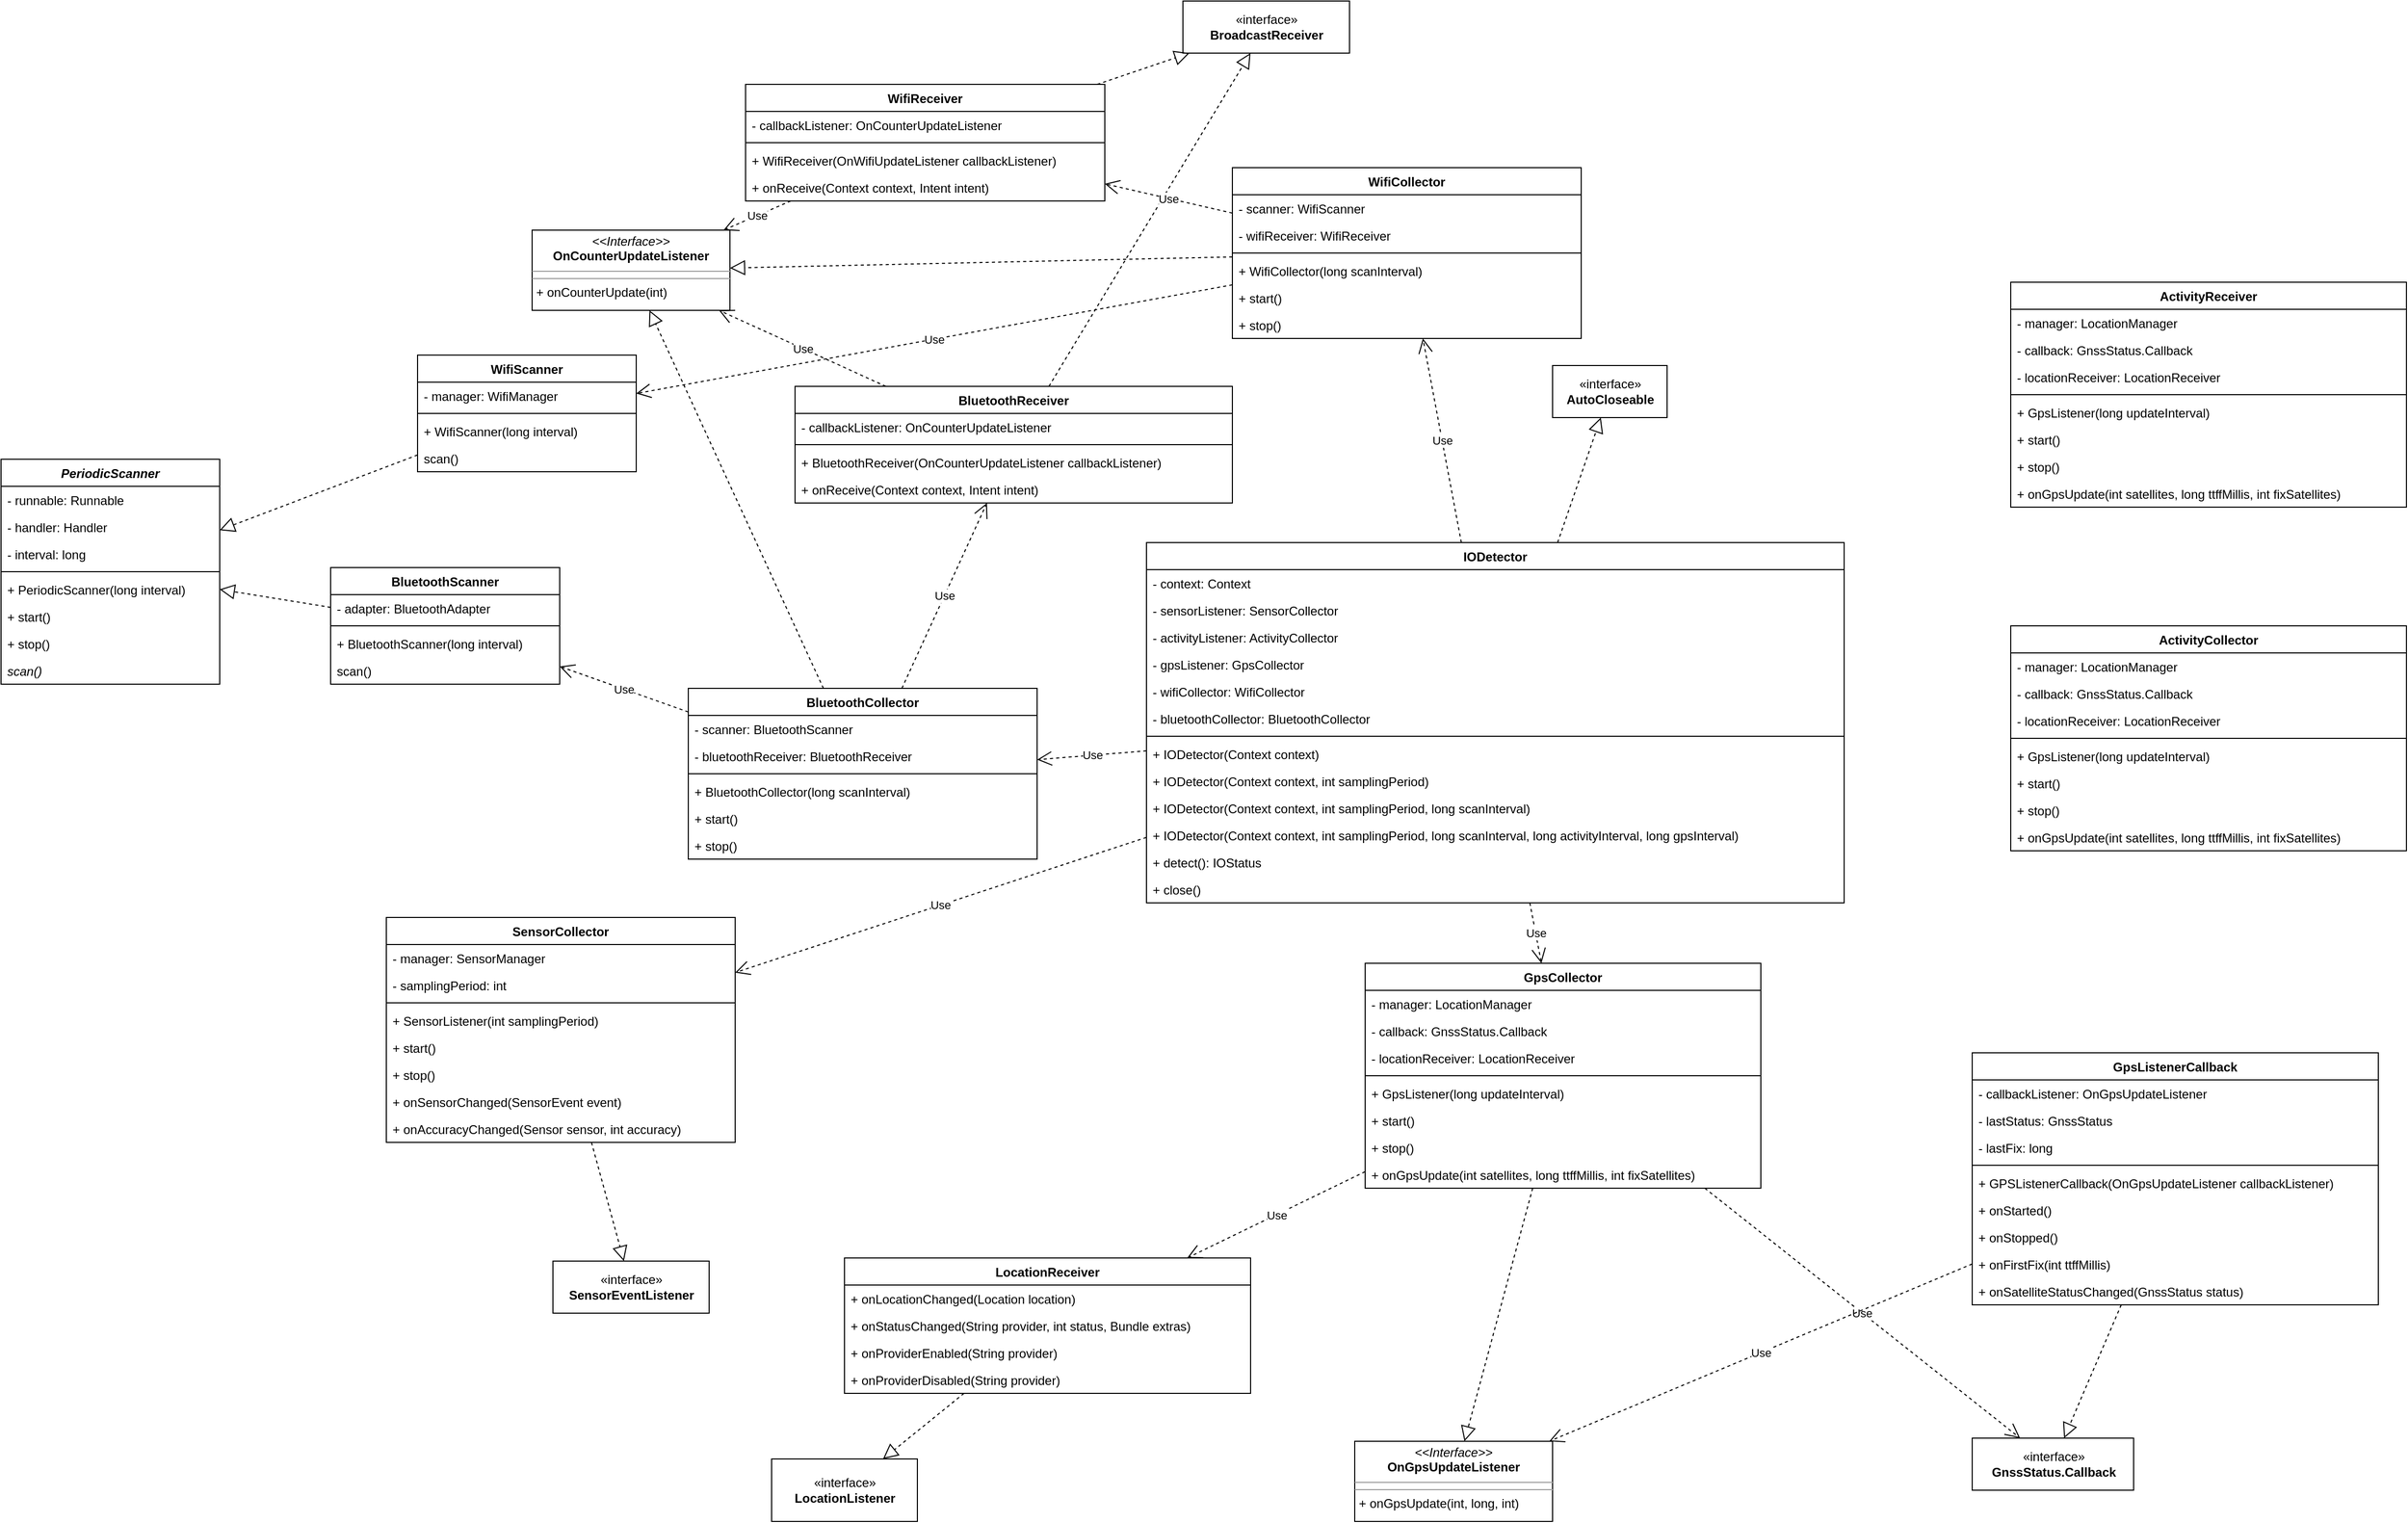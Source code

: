 <mxfile version="14.6.13" type="github">
  <diagram id="C5RBs43oDa-KdzZeNtuy" name="class diagram">
    <mxGraphModel dx="2241" dy="1929" grid="1" gridSize="10" guides="1" tooltips="1" connect="1" arrows="1" fold="1" page="1" pageScale="1" pageWidth="827" pageHeight="1169" math="0" shadow="0">
      <root>
        <mxCell id="WIyWlLk6GJQsqaUBKTNV-0" />
        <mxCell id="WIyWlLk6GJQsqaUBKTNV-1" parent="WIyWlLk6GJQsqaUBKTNV-0" />
        <mxCell id="q5nNlz1uzhoJ1SYgGgT--0" value="IODetector" style="swimlane;fontStyle=1;align=center;verticalAlign=top;childLayout=stackLayout;horizontal=1;startSize=26;horizontalStack=0;resizeParent=1;resizeParentMax=0;resizeLast=0;collapsible=1;marginBottom=0;" vertex="1" parent="WIyWlLk6GJQsqaUBKTNV-1">
          <mxGeometry x="370" y="210" width="670" height="346" as="geometry" />
        </mxCell>
        <mxCell id="q5nNlz1uzhoJ1SYgGgT--1" value="- context: Context" style="text;strokeColor=none;fillColor=none;align=left;verticalAlign=top;spacingLeft=4;spacingRight=4;overflow=hidden;rotatable=0;points=[[0,0.5],[1,0.5]];portConstraint=eastwest;" vertex="1" parent="q5nNlz1uzhoJ1SYgGgT--0">
          <mxGeometry y="26" width="670" height="26" as="geometry" />
        </mxCell>
        <mxCell id="q5nNlz1uzhoJ1SYgGgT--25" value="- sensorListener: SensorCollector" style="text;strokeColor=none;fillColor=none;align=left;verticalAlign=top;spacingLeft=4;spacingRight=4;overflow=hidden;rotatable=0;points=[[0,0.5],[1,0.5]];portConstraint=eastwest;" vertex="1" parent="q5nNlz1uzhoJ1SYgGgT--0">
          <mxGeometry y="52" width="670" height="26" as="geometry" />
        </mxCell>
        <mxCell id="q5nNlz1uzhoJ1SYgGgT--12" value="- activityListener: ActivityCollector" style="text;strokeColor=none;fillColor=none;align=left;verticalAlign=top;spacingLeft=4;spacingRight=4;overflow=hidden;rotatable=0;points=[[0,0.5],[1,0.5]];portConstraint=eastwest;" vertex="1" parent="q5nNlz1uzhoJ1SYgGgT--0">
          <mxGeometry y="78" width="670" height="26" as="geometry" />
        </mxCell>
        <mxCell id="q5nNlz1uzhoJ1SYgGgT--13" value="- gpsListener: GpsCollector" style="text;strokeColor=none;fillColor=none;align=left;verticalAlign=top;spacingLeft=4;spacingRight=4;overflow=hidden;rotatable=0;points=[[0,0.5],[1,0.5]];portConstraint=eastwest;" vertex="1" parent="q5nNlz1uzhoJ1SYgGgT--0">
          <mxGeometry y="104" width="670" height="26" as="geometry" />
        </mxCell>
        <mxCell id="q5nNlz1uzhoJ1SYgGgT--117" value="- wifiCollector: WifiCollector" style="text;strokeColor=none;fillColor=none;align=left;verticalAlign=top;spacingLeft=4;spacingRight=4;overflow=hidden;rotatable=0;points=[[0,0.5],[1,0.5]];portConstraint=eastwest;" vertex="1" parent="q5nNlz1uzhoJ1SYgGgT--0">
          <mxGeometry y="130" width="670" height="26" as="geometry" />
        </mxCell>
        <mxCell id="q5nNlz1uzhoJ1SYgGgT--118" value="- bluetoothCollector: BluetoothCollector" style="text;strokeColor=none;fillColor=none;align=left;verticalAlign=top;spacingLeft=4;spacingRight=4;overflow=hidden;rotatable=0;points=[[0,0.5],[1,0.5]];portConstraint=eastwest;" vertex="1" parent="q5nNlz1uzhoJ1SYgGgT--0">
          <mxGeometry y="156" width="670" height="26" as="geometry" />
        </mxCell>
        <mxCell id="q5nNlz1uzhoJ1SYgGgT--2" value="" style="line;strokeWidth=1;fillColor=none;align=left;verticalAlign=middle;spacingTop=-1;spacingLeft=3;spacingRight=3;rotatable=0;labelPosition=right;points=[];portConstraint=eastwest;" vertex="1" parent="q5nNlz1uzhoJ1SYgGgT--0">
          <mxGeometry y="182" width="670" height="8" as="geometry" />
        </mxCell>
        <mxCell id="q5nNlz1uzhoJ1SYgGgT--4" value="+ IODetector(Context context)" style="text;strokeColor=none;fillColor=none;align=left;verticalAlign=top;spacingLeft=4;spacingRight=4;overflow=hidden;rotatable=0;points=[[0,0.5],[1,0.5]];portConstraint=eastwest;" vertex="1" parent="q5nNlz1uzhoJ1SYgGgT--0">
          <mxGeometry y="190" width="670" height="26" as="geometry" />
        </mxCell>
        <mxCell id="q5nNlz1uzhoJ1SYgGgT--9" value="+ IODetector(Context context, int samplingPeriod)" style="text;strokeColor=none;fillColor=none;align=left;verticalAlign=top;spacingLeft=4;spacingRight=4;overflow=hidden;rotatable=0;points=[[0,0.5],[1,0.5]];portConstraint=eastwest;" vertex="1" parent="q5nNlz1uzhoJ1SYgGgT--0">
          <mxGeometry y="216" width="670" height="26" as="geometry" />
        </mxCell>
        <mxCell id="q5nNlz1uzhoJ1SYgGgT--24" value="+ IODetector(Context context, int samplingPeriod, long scanInterval)" style="text;strokeColor=none;fillColor=none;align=left;verticalAlign=top;spacingLeft=4;spacingRight=4;overflow=hidden;rotatable=0;points=[[0,0.5],[1,0.5]];portConstraint=eastwest;" vertex="1" parent="q5nNlz1uzhoJ1SYgGgT--0">
          <mxGeometry y="242" width="670" height="26" as="geometry" />
        </mxCell>
        <mxCell id="q5nNlz1uzhoJ1SYgGgT--10" value="+ IODetector(Context context, int samplingPeriod, long scanInterval, long activityInterval, long gpsInterval)" style="text;strokeColor=none;fillColor=none;align=left;verticalAlign=top;spacingLeft=4;spacingRight=4;overflow=hidden;rotatable=0;points=[[0,0.5],[1,0.5]];portConstraint=eastwest;" vertex="1" parent="q5nNlz1uzhoJ1SYgGgT--0">
          <mxGeometry y="268" width="670" height="26" as="geometry" />
        </mxCell>
        <mxCell id="q5nNlz1uzhoJ1SYgGgT--3" value="+ detect(): IOStatus" style="text;strokeColor=none;fillColor=none;align=left;verticalAlign=top;spacingLeft=4;spacingRight=4;overflow=hidden;rotatable=0;points=[[0,0.5],[1,0.5]];portConstraint=eastwest;" vertex="1" parent="q5nNlz1uzhoJ1SYgGgT--0">
          <mxGeometry y="294" width="670" height="26" as="geometry" />
        </mxCell>
        <mxCell id="q5nNlz1uzhoJ1SYgGgT--6" value="+ close()" style="text;strokeColor=none;fillColor=none;align=left;verticalAlign=top;spacingLeft=4;spacingRight=4;overflow=hidden;rotatable=0;points=[[0,0.5],[1,0.5]];portConstraint=eastwest;" vertex="1" parent="q5nNlz1uzhoJ1SYgGgT--0">
          <mxGeometry y="320" width="670" height="26" as="geometry" />
        </mxCell>
        <mxCell id="q5nNlz1uzhoJ1SYgGgT--7" value="«interface»&lt;br&gt;&lt;b&gt;AutoCloseable&lt;/b&gt;" style="html=1;" vertex="1" parent="WIyWlLk6GJQsqaUBKTNV-1">
          <mxGeometry x="760" y="40" width="110" height="50" as="geometry" />
        </mxCell>
        <mxCell id="q5nNlz1uzhoJ1SYgGgT--8" value="" style="endArrow=block;dashed=1;endFill=0;endSize=12;html=1;" edge="1" parent="WIyWlLk6GJQsqaUBKTNV-1" source="q5nNlz1uzhoJ1SYgGgT--0" target="q5nNlz1uzhoJ1SYgGgT--7">
          <mxGeometry width="160" relative="1" as="geometry">
            <mxPoint x="320" y="330" as="sourcePoint" />
            <mxPoint x="480" y="330" as="targetPoint" />
          </mxGeometry>
        </mxCell>
        <mxCell id="q5nNlz1uzhoJ1SYgGgT--15" value="PeriodicScanner" style="swimlane;fontStyle=3;align=center;verticalAlign=top;childLayout=stackLayout;horizontal=1;startSize=26;horizontalStack=0;resizeParent=1;resizeParentMax=0;resizeLast=0;collapsible=1;marginBottom=0;" vertex="1" parent="WIyWlLk6GJQsqaUBKTNV-1">
          <mxGeometry x="-730" y="130" width="210" height="216" as="geometry" />
        </mxCell>
        <mxCell id="q5nNlz1uzhoJ1SYgGgT--16" value="- runnable: Runnable" style="text;strokeColor=none;fillColor=none;align=left;verticalAlign=top;spacingLeft=4;spacingRight=4;overflow=hidden;rotatable=0;points=[[0,0.5],[1,0.5]];portConstraint=eastwest;" vertex="1" parent="q5nNlz1uzhoJ1SYgGgT--15">
          <mxGeometry y="26" width="210" height="26" as="geometry" />
        </mxCell>
        <mxCell id="q5nNlz1uzhoJ1SYgGgT--20" value="- handler: Handler" style="text;strokeColor=none;fillColor=none;align=left;verticalAlign=top;spacingLeft=4;spacingRight=4;overflow=hidden;rotatable=0;points=[[0,0.5],[1,0.5]];portConstraint=eastwest;" vertex="1" parent="q5nNlz1uzhoJ1SYgGgT--15">
          <mxGeometry y="52" width="210" height="26" as="geometry" />
        </mxCell>
        <mxCell id="q5nNlz1uzhoJ1SYgGgT--21" value="- interval: long" style="text;strokeColor=none;fillColor=none;align=left;verticalAlign=top;spacingLeft=4;spacingRight=4;overflow=hidden;rotatable=0;points=[[0,0.5],[1,0.5]];portConstraint=eastwest;" vertex="1" parent="q5nNlz1uzhoJ1SYgGgT--15">
          <mxGeometry y="78" width="210" height="26" as="geometry" />
        </mxCell>
        <mxCell id="q5nNlz1uzhoJ1SYgGgT--17" value="" style="line;strokeWidth=1;fillColor=none;align=left;verticalAlign=middle;spacingTop=-1;spacingLeft=3;spacingRight=3;rotatable=0;labelPosition=right;points=[];portConstraint=eastwest;" vertex="1" parent="q5nNlz1uzhoJ1SYgGgT--15">
          <mxGeometry y="104" width="210" height="8" as="geometry" />
        </mxCell>
        <mxCell id="q5nNlz1uzhoJ1SYgGgT--18" value="+ PeriodicScanner(long interval)" style="text;strokeColor=none;fillColor=none;align=left;verticalAlign=top;spacingLeft=4;spacingRight=4;overflow=hidden;rotatable=0;points=[[0,0.5],[1,0.5]];portConstraint=eastwest;" vertex="1" parent="q5nNlz1uzhoJ1SYgGgT--15">
          <mxGeometry y="112" width="210" height="26" as="geometry" />
        </mxCell>
        <mxCell id="q5nNlz1uzhoJ1SYgGgT--23" value="+ start()" style="text;strokeColor=none;fillColor=none;align=left;verticalAlign=top;spacingLeft=4;spacingRight=4;overflow=hidden;rotatable=0;points=[[0,0.5],[1,0.5]];portConstraint=eastwest;" vertex="1" parent="q5nNlz1uzhoJ1SYgGgT--15">
          <mxGeometry y="138" width="210" height="26" as="geometry" />
        </mxCell>
        <mxCell id="q5nNlz1uzhoJ1SYgGgT--22" value="+ stop()" style="text;strokeColor=none;fillColor=none;align=left;verticalAlign=top;spacingLeft=4;spacingRight=4;overflow=hidden;rotatable=0;points=[[0,0.5],[1,0.5]];portConstraint=eastwest;" vertex="1" parent="q5nNlz1uzhoJ1SYgGgT--15">
          <mxGeometry y="164" width="210" height="26" as="geometry" />
        </mxCell>
        <mxCell id="q5nNlz1uzhoJ1SYgGgT--116" value="scan()" style="text;strokeColor=none;fillColor=none;align=left;verticalAlign=top;spacingLeft=4;spacingRight=4;overflow=hidden;rotatable=0;points=[[0,0.5],[1,0.5]];portConstraint=eastwest;fontStyle=2" vertex="1" parent="q5nNlz1uzhoJ1SYgGgT--15">
          <mxGeometry y="190" width="210" height="26" as="geometry" />
        </mxCell>
        <mxCell id="q5nNlz1uzhoJ1SYgGgT--29" value="SensorCollector" style="swimlane;fontStyle=1;align=center;verticalAlign=top;childLayout=stackLayout;horizontal=1;startSize=26;horizontalStack=0;resizeParent=1;resizeParentMax=0;resizeLast=0;collapsible=1;marginBottom=0;" vertex="1" parent="WIyWlLk6GJQsqaUBKTNV-1">
          <mxGeometry x="-360" y="570" width="335" height="216" as="geometry" />
        </mxCell>
        <mxCell id="q5nNlz1uzhoJ1SYgGgT--30" value="- manager: SensorManager" style="text;strokeColor=none;fillColor=none;align=left;verticalAlign=top;spacingLeft=4;spacingRight=4;overflow=hidden;rotatable=0;points=[[0,0.5],[1,0.5]];portConstraint=eastwest;" vertex="1" parent="q5nNlz1uzhoJ1SYgGgT--29">
          <mxGeometry y="26" width="335" height="26" as="geometry" />
        </mxCell>
        <mxCell id="q5nNlz1uzhoJ1SYgGgT--54" value="- samplingPeriod: int" style="text;strokeColor=none;fillColor=none;align=left;verticalAlign=top;spacingLeft=4;spacingRight=4;overflow=hidden;rotatable=0;points=[[0,0.5],[1,0.5]];portConstraint=eastwest;" vertex="1" parent="q5nNlz1uzhoJ1SYgGgT--29">
          <mxGeometry y="52" width="335" height="26" as="geometry" />
        </mxCell>
        <mxCell id="q5nNlz1uzhoJ1SYgGgT--33" value="" style="line;strokeWidth=1;fillColor=none;align=left;verticalAlign=middle;spacingTop=-1;spacingLeft=3;spacingRight=3;rotatable=0;labelPosition=right;points=[];portConstraint=eastwest;" vertex="1" parent="q5nNlz1uzhoJ1SYgGgT--29">
          <mxGeometry y="78" width="335" height="8" as="geometry" />
        </mxCell>
        <mxCell id="q5nNlz1uzhoJ1SYgGgT--34" value="+ SensorListener(int samplingPeriod)" style="text;strokeColor=none;fillColor=none;align=left;verticalAlign=top;spacingLeft=4;spacingRight=4;overflow=hidden;rotatable=0;points=[[0,0.5],[1,0.5]];portConstraint=eastwest;" vertex="1" parent="q5nNlz1uzhoJ1SYgGgT--29">
          <mxGeometry y="86" width="335" height="26" as="geometry" />
        </mxCell>
        <mxCell id="q5nNlz1uzhoJ1SYgGgT--35" value="+ start()" style="text;strokeColor=none;fillColor=none;align=left;verticalAlign=top;spacingLeft=4;spacingRight=4;overflow=hidden;rotatable=0;points=[[0,0.5],[1,0.5]];portConstraint=eastwest;" vertex="1" parent="q5nNlz1uzhoJ1SYgGgT--29">
          <mxGeometry y="112" width="335" height="26" as="geometry" />
        </mxCell>
        <mxCell id="q5nNlz1uzhoJ1SYgGgT--36" value="+ stop()" style="text;strokeColor=none;fillColor=none;align=left;verticalAlign=top;spacingLeft=4;spacingRight=4;overflow=hidden;rotatable=0;points=[[0,0.5],[1,0.5]];portConstraint=eastwest;" vertex="1" parent="q5nNlz1uzhoJ1SYgGgT--29">
          <mxGeometry y="138" width="335" height="26" as="geometry" />
        </mxCell>
        <mxCell id="q5nNlz1uzhoJ1SYgGgT--46" value="+ onSensorChanged(SensorEvent event)" style="text;strokeColor=none;fillColor=none;align=left;verticalAlign=top;spacingLeft=4;spacingRight=4;overflow=hidden;rotatable=0;points=[[0,0.5],[1,0.5]];portConstraint=eastwest;" vertex="1" parent="q5nNlz1uzhoJ1SYgGgT--29">
          <mxGeometry y="164" width="335" height="26" as="geometry" />
        </mxCell>
        <mxCell id="q5nNlz1uzhoJ1SYgGgT--45" value="+ onAccuracyChanged(Sensor sensor, int accuracy)" style="text;strokeColor=none;fillColor=none;align=left;verticalAlign=top;spacingLeft=4;spacingRight=4;overflow=hidden;rotatable=0;points=[[0,0.5],[1,0.5]];portConstraint=eastwest;" vertex="1" parent="q5nNlz1uzhoJ1SYgGgT--29">
          <mxGeometry y="190" width="335" height="26" as="geometry" />
        </mxCell>
        <mxCell id="q5nNlz1uzhoJ1SYgGgT--37" value="GpsListenerCallback" style="swimlane;fontStyle=1;align=center;verticalAlign=top;childLayout=stackLayout;horizontal=1;startSize=26;horizontalStack=0;resizeParent=1;resizeParentMax=0;resizeLast=0;collapsible=1;marginBottom=0;" vertex="1" parent="WIyWlLk6GJQsqaUBKTNV-1">
          <mxGeometry x="1163" y="700" width="390" height="242" as="geometry" />
        </mxCell>
        <mxCell id="q5nNlz1uzhoJ1SYgGgT--51" value="- callbackListener: OnGpsUpdateListener" style="text;strokeColor=none;fillColor=none;align=left;verticalAlign=top;spacingLeft=4;spacingRight=4;overflow=hidden;rotatable=0;points=[[0,0.5],[1,0.5]];portConstraint=eastwest;" vertex="1" parent="q5nNlz1uzhoJ1SYgGgT--37">
          <mxGeometry y="26" width="390" height="26" as="geometry" />
        </mxCell>
        <mxCell id="q5nNlz1uzhoJ1SYgGgT--78" value="- lastStatus: GnssStatus" style="text;strokeColor=none;fillColor=none;align=left;verticalAlign=top;spacingLeft=4;spacingRight=4;overflow=hidden;rotatable=0;points=[[0,0.5],[1,0.5]];portConstraint=eastwest;" vertex="1" parent="q5nNlz1uzhoJ1SYgGgT--37">
          <mxGeometry y="52" width="390" height="26" as="geometry" />
        </mxCell>
        <mxCell id="q5nNlz1uzhoJ1SYgGgT--79" value="- lastFix: long" style="text;strokeColor=none;fillColor=none;align=left;verticalAlign=top;spacingLeft=4;spacingRight=4;overflow=hidden;rotatable=0;points=[[0,0.5],[1,0.5]];portConstraint=eastwest;" vertex="1" parent="q5nNlz1uzhoJ1SYgGgT--37">
          <mxGeometry y="78" width="390" height="26" as="geometry" />
        </mxCell>
        <mxCell id="q5nNlz1uzhoJ1SYgGgT--39" value="" style="line;strokeWidth=1;fillColor=none;align=left;verticalAlign=middle;spacingTop=-1;spacingLeft=3;spacingRight=3;rotatable=0;labelPosition=right;points=[];portConstraint=eastwest;" vertex="1" parent="q5nNlz1uzhoJ1SYgGgT--37">
          <mxGeometry y="104" width="390" height="8" as="geometry" />
        </mxCell>
        <mxCell id="q5nNlz1uzhoJ1SYgGgT--53" value="+ GPSListenerCallback(OnGpsUpdateListener callbackListener)" style="text;strokeColor=none;fillColor=none;align=left;verticalAlign=top;spacingLeft=4;spacingRight=4;overflow=hidden;rotatable=0;points=[[0,0.5],[1,0.5]];portConstraint=eastwest;" vertex="1" parent="q5nNlz1uzhoJ1SYgGgT--37">
          <mxGeometry y="112" width="390" height="26" as="geometry" />
        </mxCell>
        <mxCell id="q5nNlz1uzhoJ1SYgGgT--40" value="+ onStarted()" style="text;strokeColor=none;fillColor=none;align=left;verticalAlign=top;spacingLeft=4;spacingRight=4;overflow=hidden;rotatable=0;points=[[0,0.5],[1,0.5]];portConstraint=eastwest;" vertex="1" parent="q5nNlz1uzhoJ1SYgGgT--37">
          <mxGeometry y="138" width="390" height="26" as="geometry" />
        </mxCell>
        <mxCell id="q5nNlz1uzhoJ1SYgGgT--41" value="+ onStopped()" style="text;strokeColor=none;fillColor=none;align=left;verticalAlign=top;spacingLeft=4;spacingRight=4;overflow=hidden;rotatable=0;points=[[0,0.5],[1,0.5]];portConstraint=eastwest;" vertex="1" parent="q5nNlz1uzhoJ1SYgGgT--37">
          <mxGeometry y="164" width="390" height="26" as="geometry" />
        </mxCell>
        <mxCell id="q5nNlz1uzhoJ1SYgGgT--42" value="+ onFirstFix(int ttffMillis)" style="text;strokeColor=none;fillColor=none;align=left;verticalAlign=top;spacingLeft=4;spacingRight=4;overflow=hidden;rotatable=0;points=[[0,0.5],[1,0.5]];portConstraint=eastwest;" vertex="1" parent="q5nNlz1uzhoJ1SYgGgT--37">
          <mxGeometry y="190" width="390" height="26" as="geometry" />
        </mxCell>
        <mxCell id="q5nNlz1uzhoJ1SYgGgT--47" value="+ onSatelliteStatusChanged(GnssStatus status)" style="text;strokeColor=none;fillColor=none;align=left;verticalAlign=top;spacingLeft=4;spacingRight=4;overflow=hidden;rotatable=0;points=[[0,0.5],[1,0.5]];portConstraint=eastwest;" vertex="1" parent="q5nNlz1uzhoJ1SYgGgT--37">
          <mxGeometry y="216" width="390" height="26" as="geometry" />
        </mxCell>
        <mxCell id="q5nNlz1uzhoJ1SYgGgT--43" value="«interface»&lt;br&gt;&lt;b&gt;SensorEventListener&lt;/b&gt;" style="html=1;" vertex="1" parent="WIyWlLk6GJQsqaUBKTNV-1">
          <mxGeometry x="-200" y="900" width="150" height="50" as="geometry" />
        </mxCell>
        <mxCell id="q5nNlz1uzhoJ1SYgGgT--44" value="" style="endArrow=block;dashed=1;endFill=0;endSize=12;html=1;" edge="1" parent="WIyWlLk6GJQsqaUBKTNV-1" source="q5nNlz1uzhoJ1SYgGgT--29" target="q5nNlz1uzhoJ1SYgGgT--43">
          <mxGeometry width="160" relative="1" as="geometry">
            <mxPoint x="677.182" y="220" as="sourcePoint" />
            <mxPoint x="655.909" y="130" as="targetPoint" />
          </mxGeometry>
        </mxCell>
        <mxCell id="q5nNlz1uzhoJ1SYgGgT--52" value="&lt;p style=&quot;margin: 0px ; margin-top: 4px ; text-align: center&quot;&gt;&lt;i&gt;&amp;lt;&amp;lt;Interface&amp;gt;&amp;gt;&lt;/i&gt;&lt;br&gt;&lt;b&gt;OnGpsUpdateListener&lt;/b&gt;&lt;br&gt;&lt;/p&gt;&lt;hr size=&quot;1&quot;&gt;&lt;hr size=&quot;1&quot;&gt;&lt;p style=&quot;margin: 0px ; margin-left: 4px&quot;&gt;+ onGpsUpdate(int, long, int)&lt;br&gt;&lt;/p&gt;" style="verticalAlign=top;align=left;overflow=fill;fontSize=12;fontFamily=Helvetica;html=1;" vertex="1" parent="WIyWlLk6GJQsqaUBKTNV-1">
          <mxGeometry x="570" y="1073" width="190" height="77" as="geometry" />
        </mxCell>
        <mxCell id="q5nNlz1uzhoJ1SYgGgT--57" value="«interface»&lt;br&gt;&lt;b&gt;GnssStatus.Callback&lt;/b&gt;" style="html=1;" vertex="1" parent="WIyWlLk6GJQsqaUBKTNV-1">
          <mxGeometry x="1163" y="1070" width="155" height="50" as="geometry" />
        </mxCell>
        <mxCell id="q5nNlz1uzhoJ1SYgGgT--58" value="GpsCollector" style="swimlane;fontStyle=1;align=center;verticalAlign=top;childLayout=stackLayout;horizontal=1;startSize=26;horizontalStack=0;resizeParent=1;resizeParentMax=0;resizeLast=0;collapsible=1;marginBottom=0;" vertex="1" parent="WIyWlLk6GJQsqaUBKTNV-1">
          <mxGeometry x="580" y="614" width="380" height="216" as="geometry" />
        </mxCell>
        <mxCell id="q5nNlz1uzhoJ1SYgGgT--67" value="- manager: LocationManager" style="text;strokeColor=none;fillColor=none;align=left;verticalAlign=top;spacingLeft=4;spacingRight=4;overflow=hidden;rotatable=0;points=[[0,0.5],[1,0.5]];portConstraint=eastwest;" vertex="1" parent="q5nNlz1uzhoJ1SYgGgT--58">
          <mxGeometry y="26" width="380" height="26" as="geometry" />
        </mxCell>
        <mxCell id="q5nNlz1uzhoJ1SYgGgT--77" value="- callback: GnssStatus.Callback" style="text;strokeColor=none;fillColor=none;align=left;verticalAlign=top;spacingLeft=4;spacingRight=4;overflow=hidden;rotatable=0;points=[[0,0.5],[1,0.5]];portConstraint=eastwest;" vertex="1" parent="q5nNlz1uzhoJ1SYgGgT--58">
          <mxGeometry y="52" width="380" height="26" as="geometry" />
        </mxCell>
        <mxCell id="q5nNlz1uzhoJ1SYgGgT--60" value="- locationReceiver: LocationReceiver" style="text;strokeColor=none;fillColor=none;align=left;verticalAlign=top;spacingLeft=4;spacingRight=4;overflow=hidden;rotatable=0;points=[[0,0.5],[1,0.5]];portConstraint=eastwest;" vertex="1" parent="q5nNlz1uzhoJ1SYgGgT--58">
          <mxGeometry y="78" width="380" height="26" as="geometry" />
        </mxCell>
        <mxCell id="q5nNlz1uzhoJ1SYgGgT--61" value="" style="line;strokeWidth=1;fillColor=none;align=left;verticalAlign=middle;spacingTop=-1;spacingLeft=3;spacingRight=3;rotatable=0;labelPosition=right;points=[];portConstraint=eastwest;" vertex="1" parent="q5nNlz1uzhoJ1SYgGgT--58">
          <mxGeometry y="104" width="380" height="8" as="geometry" />
        </mxCell>
        <mxCell id="q5nNlz1uzhoJ1SYgGgT--62" value="+ GpsListener(long updateInterval)" style="text;strokeColor=none;fillColor=none;align=left;verticalAlign=top;spacingLeft=4;spacingRight=4;overflow=hidden;rotatable=0;points=[[0,0.5],[1,0.5]];portConstraint=eastwest;" vertex="1" parent="q5nNlz1uzhoJ1SYgGgT--58">
          <mxGeometry y="112" width="380" height="26" as="geometry" />
        </mxCell>
        <mxCell id="q5nNlz1uzhoJ1SYgGgT--63" value="+ start()" style="text;strokeColor=none;fillColor=none;align=left;verticalAlign=top;spacingLeft=4;spacingRight=4;overflow=hidden;rotatable=0;points=[[0,0.5],[1,0.5]];portConstraint=eastwest;" vertex="1" parent="q5nNlz1uzhoJ1SYgGgT--58">
          <mxGeometry y="138" width="380" height="26" as="geometry" />
        </mxCell>
        <mxCell id="q5nNlz1uzhoJ1SYgGgT--64" value="+ stop()" style="text;strokeColor=none;fillColor=none;align=left;verticalAlign=top;spacingLeft=4;spacingRight=4;overflow=hidden;rotatable=0;points=[[0,0.5],[1,0.5]];portConstraint=eastwest;" vertex="1" parent="q5nNlz1uzhoJ1SYgGgT--58">
          <mxGeometry y="164" width="380" height="26" as="geometry" />
        </mxCell>
        <mxCell id="q5nNlz1uzhoJ1SYgGgT--65" value="+ onGpsUpdate(int satellites, long ttffMillis, int fixSatellites)" style="text;strokeColor=none;fillColor=none;align=left;verticalAlign=top;spacingLeft=4;spacingRight=4;overflow=hidden;rotatable=0;points=[[0,0.5],[1,0.5]];portConstraint=eastwest;" vertex="1" parent="q5nNlz1uzhoJ1SYgGgT--58">
          <mxGeometry y="190" width="380" height="26" as="geometry" />
        </mxCell>
        <mxCell id="q5nNlz1uzhoJ1SYgGgT--80" value="" style="endArrow=block;dashed=1;endFill=0;endSize=12;html=1;" edge="1" parent="WIyWlLk6GJQsqaUBKTNV-1" source="q5nNlz1uzhoJ1SYgGgT--58" target="q5nNlz1uzhoJ1SYgGgT--52">
          <mxGeometry width="160" relative="1" as="geometry">
            <mxPoint x="519.998" y="880" as="sourcePoint" />
            <mxPoint x="523.289" y="984" as="targetPoint" />
          </mxGeometry>
        </mxCell>
        <mxCell id="q5nNlz1uzhoJ1SYgGgT--81" value="" style="endArrow=block;dashed=1;endFill=0;endSize=12;html=1;" edge="1" parent="WIyWlLk6GJQsqaUBKTNV-1" source="q5nNlz1uzhoJ1SYgGgT--37" target="q5nNlz1uzhoJ1SYgGgT--57">
          <mxGeometry width="160" relative="1" as="geometry">
            <mxPoint x="880.004" y="840" as="sourcePoint" />
            <mxPoint x="913.775" y="960" as="targetPoint" />
          </mxGeometry>
        </mxCell>
        <mxCell id="q5nNlz1uzhoJ1SYgGgT--82" value="Use" style="endArrow=open;endSize=12;dashed=1;html=1;" edge="1" parent="WIyWlLk6GJQsqaUBKTNV-1" source="q5nNlz1uzhoJ1SYgGgT--0" target="q5nNlz1uzhoJ1SYgGgT--29">
          <mxGeometry width="160" relative="1" as="geometry">
            <mxPoint x="380" y="345.88" as="sourcePoint" />
            <mxPoint x="280" y="335.694" as="targetPoint" />
          </mxGeometry>
        </mxCell>
        <mxCell id="q5nNlz1uzhoJ1SYgGgT--83" value="Use" style="endArrow=open;endSize=12;dashed=1;html=1;" edge="1" parent="WIyWlLk6GJQsqaUBKTNV-1" source="q5nNlz1uzhoJ1SYgGgT--0" target="q5nNlz1uzhoJ1SYgGgT--58">
          <mxGeometry width="160" relative="1" as="geometry">
            <mxPoint x="380" y="502.784" as="sourcePoint" />
            <mxPoint x="315" y="526.608" as="targetPoint" />
          </mxGeometry>
        </mxCell>
        <mxCell id="q5nNlz1uzhoJ1SYgGgT--84" value="Use" style="endArrow=open;endSize=12;dashed=1;html=1;" edge="1" parent="WIyWlLk6GJQsqaUBKTNV-1" source="q5nNlz1uzhoJ1SYgGgT--58" target="q5nNlz1uzhoJ1SYgGgT--57">
          <mxGeometry width="160" relative="1" as="geometry">
            <mxPoint x="676.364" y="540" as="sourcePoint" />
            <mxPoint x="920" y="750" as="targetPoint" />
          </mxGeometry>
        </mxCell>
        <mxCell id="q5nNlz1uzhoJ1SYgGgT--85" value="Use" style="endArrow=open;endSize=12;dashed=1;html=1;" edge="1" parent="WIyWlLk6GJQsqaUBKTNV-1" source="q5nNlz1uzhoJ1SYgGgT--37" target="q5nNlz1uzhoJ1SYgGgT--52">
          <mxGeometry width="160" relative="1" as="geometry">
            <mxPoint x="820" y="809.958" as="sourcePoint" />
            <mxPoint x="1112.57" y="930" as="targetPoint" />
          </mxGeometry>
        </mxCell>
        <mxCell id="q5nNlz1uzhoJ1SYgGgT--86" value="LocationReceiver" style="swimlane;fontStyle=1;align=center;verticalAlign=top;childLayout=stackLayout;horizontal=1;startSize=26;horizontalStack=0;resizeParent=1;resizeParentMax=0;resizeLast=0;collapsible=1;marginBottom=0;" vertex="1" parent="WIyWlLk6GJQsqaUBKTNV-1">
          <mxGeometry x="80" y="897" width="390" height="130" as="geometry" />
        </mxCell>
        <mxCell id="q5nNlz1uzhoJ1SYgGgT--91" value="+ onLocationChanged(Location location)" style="text;strokeColor=none;fillColor=none;align=left;verticalAlign=top;spacingLeft=4;spacingRight=4;overflow=hidden;rotatable=0;points=[[0,0.5],[1,0.5]];portConstraint=eastwest;" vertex="1" parent="q5nNlz1uzhoJ1SYgGgT--86">
          <mxGeometry y="26" width="390" height="26" as="geometry" />
        </mxCell>
        <mxCell id="q5nNlz1uzhoJ1SYgGgT--92" value="+ onStatusChanged(String provider, int status, Bundle extras)" style="text;strokeColor=none;fillColor=none;align=left;verticalAlign=top;spacingLeft=4;spacingRight=4;overflow=hidden;rotatable=0;points=[[0,0.5],[1,0.5]];portConstraint=eastwest;" vertex="1" parent="q5nNlz1uzhoJ1SYgGgT--86">
          <mxGeometry y="52" width="390" height="26" as="geometry" />
        </mxCell>
        <mxCell id="q5nNlz1uzhoJ1SYgGgT--93" value="+ onProviderEnabled(String provider)" style="text;strokeColor=none;fillColor=none;align=left;verticalAlign=top;spacingLeft=4;spacingRight=4;overflow=hidden;rotatable=0;points=[[0,0.5],[1,0.5]];portConstraint=eastwest;" vertex="1" parent="q5nNlz1uzhoJ1SYgGgT--86">
          <mxGeometry y="78" width="390" height="26" as="geometry" />
        </mxCell>
        <mxCell id="q5nNlz1uzhoJ1SYgGgT--94" value="+ onProviderDisabled(String provider)" style="text;strokeColor=none;fillColor=none;align=left;verticalAlign=top;spacingLeft=4;spacingRight=4;overflow=hidden;rotatable=0;points=[[0,0.5],[1,0.5]];portConstraint=eastwest;" vertex="1" parent="q5nNlz1uzhoJ1SYgGgT--86">
          <mxGeometry y="104" width="390" height="26" as="geometry" />
        </mxCell>
        <mxCell id="q5nNlz1uzhoJ1SYgGgT--95" value="Use" style="endArrow=open;endSize=12;dashed=1;html=1;" edge="1" parent="WIyWlLk6GJQsqaUBKTNV-1" source="q5nNlz1uzhoJ1SYgGgT--58" target="q5nNlz1uzhoJ1SYgGgT--86">
          <mxGeometry width="160" relative="1" as="geometry">
            <mxPoint x="1020" y="820.926" as="sourcePoint" />
            <mxPoint x="773.296" y="960" as="targetPoint" />
          </mxGeometry>
        </mxCell>
        <mxCell id="q5nNlz1uzhoJ1SYgGgT--96" value="«interface»&lt;br&gt;&lt;b&gt;LocationListener&lt;/b&gt;" style="html=1;" vertex="1" parent="WIyWlLk6GJQsqaUBKTNV-1">
          <mxGeometry x="10" y="1090" width="140" height="60" as="geometry" />
        </mxCell>
        <mxCell id="q5nNlz1uzhoJ1SYgGgT--97" value="" style="endArrow=block;dashed=1;endFill=0;endSize=12;html=1;" edge="1" parent="WIyWlLk6GJQsqaUBKTNV-1" source="q5nNlz1uzhoJ1SYgGgT--86" target="q5nNlz1uzhoJ1SYgGgT--96">
          <mxGeometry width="160" relative="1" as="geometry">
            <mxPoint x="660.394" y="840" as="sourcePoint" />
            <mxPoint x="694.165" y="960" as="targetPoint" />
          </mxGeometry>
        </mxCell>
        <mxCell id="q5nNlz1uzhoJ1SYgGgT--98" value="ActivityCollector" style="swimlane;fontStyle=1;align=center;verticalAlign=top;childLayout=stackLayout;horizontal=1;startSize=26;horizontalStack=0;resizeParent=1;resizeParentMax=0;resizeLast=0;collapsible=1;marginBottom=0;" vertex="1" parent="WIyWlLk6GJQsqaUBKTNV-1">
          <mxGeometry x="1200" y="290" width="380" height="216" as="geometry" />
        </mxCell>
        <mxCell id="q5nNlz1uzhoJ1SYgGgT--99" value="- manager: LocationManager" style="text;strokeColor=none;fillColor=none;align=left;verticalAlign=top;spacingLeft=4;spacingRight=4;overflow=hidden;rotatable=0;points=[[0,0.5],[1,0.5]];portConstraint=eastwest;" vertex="1" parent="q5nNlz1uzhoJ1SYgGgT--98">
          <mxGeometry y="26" width="380" height="26" as="geometry" />
        </mxCell>
        <mxCell id="q5nNlz1uzhoJ1SYgGgT--100" value="- callback: GnssStatus.Callback" style="text;strokeColor=none;fillColor=none;align=left;verticalAlign=top;spacingLeft=4;spacingRight=4;overflow=hidden;rotatable=0;points=[[0,0.5],[1,0.5]];portConstraint=eastwest;" vertex="1" parent="q5nNlz1uzhoJ1SYgGgT--98">
          <mxGeometry y="52" width="380" height="26" as="geometry" />
        </mxCell>
        <mxCell id="q5nNlz1uzhoJ1SYgGgT--101" value="- locationReceiver: LocationReceiver" style="text;strokeColor=none;fillColor=none;align=left;verticalAlign=top;spacingLeft=4;spacingRight=4;overflow=hidden;rotatable=0;points=[[0,0.5],[1,0.5]];portConstraint=eastwest;" vertex="1" parent="q5nNlz1uzhoJ1SYgGgT--98">
          <mxGeometry y="78" width="380" height="26" as="geometry" />
        </mxCell>
        <mxCell id="q5nNlz1uzhoJ1SYgGgT--102" value="" style="line;strokeWidth=1;fillColor=none;align=left;verticalAlign=middle;spacingTop=-1;spacingLeft=3;spacingRight=3;rotatable=0;labelPosition=right;points=[];portConstraint=eastwest;" vertex="1" parent="q5nNlz1uzhoJ1SYgGgT--98">
          <mxGeometry y="104" width="380" height="8" as="geometry" />
        </mxCell>
        <mxCell id="q5nNlz1uzhoJ1SYgGgT--103" value="+ GpsListener(long updateInterval)" style="text;strokeColor=none;fillColor=none;align=left;verticalAlign=top;spacingLeft=4;spacingRight=4;overflow=hidden;rotatable=0;points=[[0,0.5],[1,0.5]];portConstraint=eastwest;" vertex="1" parent="q5nNlz1uzhoJ1SYgGgT--98">
          <mxGeometry y="112" width="380" height="26" as="geometry" />
        </mxCell>
        <mxCell id="q5nNlz1uzhoJ1SYgGgT--104" value="+ start()" style="text;strokeColor=none;fillColor=none;align=left;verticalAlign=top;spacingLeft=4;spacingRight=4;overflow=hidden;rotatable=0;points=[[0,0.5],[1,0.5]];portConstraint=eastwest;" vertex="1" parent="q5nNlz1uzhoJ1SYgGgT--98">
          <mxGeometry y="138" width="380" height="26" as="geometry" />
        </mxCell>
        <mxCell id="q5nNlz1uzhoJ1SYgGgT--105" value="+ stop()" style="text;strokeColor=none;fillColor=none;align=left;verticalAlign=top;spacingLeft=4;spacingRight=4;overflow=hidden;rotatable=0;points=[[0,0.5],[1,0.5]];portConstraint=eastwest;" vertex="1" parent="q5nNlz1uzhoJ1SYgGgT--98">
          <mxGeometry y="164" width="380" height="26" as="geometry" />
        </mxCell>
        <mxCell id="q5nNlz1uzhoJ1SYgGgT--106" value="+ onGpsUpdate(int satellites, long ttffMillis, int fixSatellites)" style="text;strokeColor=none;fillColor=none;align=left;verticalAlign=top;spacingLeft=4;spacingRight=4;overflow=hidden;rotatable=0;points=[[0,0.5],[1,0.5]];portConstraint=eastwest;" vertex="1" parent="q5nNlz1uzhoJ1SYgGgT--98">
          <mxGeometry y="190" width="380" height="26" as="geometry" />
        </mxCell>
        <mxCell id="q5nNlz1uzhoJ1SYgGgT--107" value="ActivityReceiver" style="swimlane;fontStyle=1;align=center;verticalAlign=top;childLayout=stackLayout;horizontal=1;startSize=26;horizontalStack=0;resizeParent=1;resizeParentMax=0;resizeLast=0;collapsible=1;marginBottom=0;" vertex="1" parent="WIyWlLk6GJQsqaUBKTNV-1">
          <mxGeometry x="1200" y="-40" width="380" height="216" as="geometry" />
        </mxCell>
        <mxCell id="q5nNlz1uzhoJ1SYgGgT--108" value="- manager: LocationManager" style="text;strokeColor=none;fillColor=none;align=left;verticalAlign=top;spacingLeft=4;spacingRight=4;overflow=hidden;rotatable=0;points=[[0,0.5],[1,0.5]];portConstraint=eastwest;" vertex="1" parent="q5nNlz1uzhoJ1SYgGgT--107">
          <mxGeometry y="26" width="380" height="26" as="geometry" />
        </mxCell>
        <mxCell id="q5nNlz1uzhoJ1SYgGgT--109" value="- callback: GnssStatus.Callback" style="text;strokeColor=none;fillColor=none;align=left;verticalAlign=top;spacingLeft=4;spacingRight=4;overflow=hidden;rotatable=0;points=[[0,0.5],[1,0.5]];portConstraint=eastwest;" vertex="1" parent="q5nNlz1uzhoJ1SYgGgT--107">
          <mxGeometry y="52" width="380" height="26" as="geometry" />
        </mxCell>
        <mxCell id="q5nNlz1uzhoJ1SYgGgT--110" value="- locationReceiver: LocationReceiver" style="text;strokeColor=none;fillColor=none;align=left;verticalAlign=top;spacingLeft=4;spacingRight=4;overflow=hidden;rotatable=0;points=[[0,0.5],[1,0.5]];portConstraint=eastwest;" vertex="1" parent="q5nNlz1uzhoJ1SYgGgT--107">
          <mxGeometry y="78" width="380" height="26" as="geometry" />
        </mxCell>
        <mxCell id="q5nNlz1uzhoJ1SYgGgT--111" value="" style="line;strokeWidth=1;fillColor=none;align=left;verticalAlign=middle;spacingTop=-1;spacingLeft=3;spacingRight=3;rotatable=0;labelPosition=right;points=[];portConstraint=eastwest;" vertex="1" parent="q5nNlz1uzhoJ1SYgGgT--107">
          <mxGeometry y="104" width="380" height="8" as="geometry" />
        </mxCell>
        <mxCell id="q5nNlz1uzhoJ1SYgGgT--112" value="+ GpsListener(long updateInterval)" style="text;strokeColor=none;fillColor=none;align=left;verticalAlign=top;spacingLeft=4;spacingRight=4;overflow=hidden;rotatable=0;points=[[0,0.5],[1,0.5]];portConstraint=eastwest;" vertex="1" parent="q5nNlz1uzhoJ1SYgGgT--107">
          <mxGeometry y="112" width="380" height="26" as="geometry" />
        </mxCell>
        <mxCell id="q5nNlz1uzhoJ1SYgGgT--113" value="+ start()" style="text;strokeColor=none;fillColor=none;align=left;verticalAlign=top;spacingLeft=4;spacingRight=4;overflow=hidden;rotatable=0;points=[[0,0.5],[1,0.5]];portConstraint=eastwest;" vertex="1" parent="q5nNlz1uzhoJ1SYgGgT--107">
          <mxGeometry y="138" width="380" height="26" as="geometry" />
        </mxCell>
        <mxCell id="q5nNlz1uzhoJ1SYgGgT--114" value="+ stop()" style="text;strokeColor=none;fillColor=none;align=left;verticalAlign=top;spacingLeft=4;spacingRight=4;overflow=hidden;rotatable=0;points=[[0,0.5],[1,0.5]];portConstraint=eastwest;" vertex="1" parent="q5nNlz1uzhoJ1SYgGgT--107">
          <mxGeometry y="164" width="380" height="26" as="geometry" />
        </mxCell>
        <mxCell id="q5nNlz1uzhoJ1SYgGgT--115" value="+ onGpsUpdate(int satellites, long ttffMillis, int fixSatellites)" style="text;strokeColor=none;fillColor=none;align=left;verticalAlign=top;spacingLeft=4;spacingRight=4;overflow=hidden;rotatable=0;points=[[0,0.5],[1,0.5]];portConstraint=eastwest;" vertex="1" parent="q5nNlz1uzhoJ1SYgGgT--107">
          <mxGeometry y="190" width="380" height="26" as="geometry" />
        </mxCell>
        <mxCell id="q5nNlz1uzhoJ1SYgGgT--119" value="WifiCollector" style="swimlane;fontStyle=1;align=center;verticalAlign=top;childLayout=stackLayout;horizontal=1;startSize=26;horizontalStack=0;resizeParent=1;resizeParentMax=0;resizeLast=0;collapsible=1;marginBottom=0;" vertex="1" parent="WIyWlLk6GJQsqaUBKTNV-1">
          <mxGeometry x="452.5" y="-150" width="335" height="164" as="geometry" />
        </mxCell>
        <mxCell id="q5nNlz1uzhoJ1SYgGgT--120" value="- scanner: WifiScanner" style="text;strokeColor=none;fillColor=none;align=left;verticalAlign=top;spacingLeft=4;spacingRight=4;overflow=hidden;rotatable=0;points=[[0,0.5],[1,0.5]];portConstraint=eastwest;" vertex="1" parent="q5nNlz1uzhoJ1SYgGgT--119">
          <mxGeometry y="26" width="335" height="26" as="geometry" />
        </mxCell>
        <mxCell id="q5nNlz1uzhoJ1SYgGgT--184" value="- wifiReceiver: WifiReceiver" style="text;strokeColor=none;fillColor=none;align=left;verticalAlign=top;spacingLeft=4;spacingRight=4;overflow=hidden;rotatable=0;points=[[0,0.5],[1,0.5]];portConstraint=eastwest;" vertex="1" parent="q5nNlz1uzhoJ1SYgGgT--119">
          <mxGeometry y="52" width="335" height="26" as="geometry" />
        </mxCell>
        <mxCell id="q5nNlz1uzhoJ1SYgGgT--122" value="" style="line;strokeWidth=1;fillColor=none;align=left;verticalAlign=middle;spacingTop=-1;spacingLeft=3;spacingRight=3;rotatable=0;labelPosition=right;points=[];portConstraint=eastwest;" vertex="1" parent="q5nNlz1uzhoJ1SYgGgT--119">
          <mxGeometry y="78" width="335" height="8" as="geometry" />
        </mxCell>
        <mxCell id="q5nNlz1uzhoJ1SYgGgT--123" value="+ WifiCollector(long scanInterval)" style="text;strokeColor=none;fillColor=none;align=left;verticalAlign=top;spacingLeft=4;spacingRight=4;overflow=hidden;rotatable=0;points=[[0,0.5],[1,0.5]];portConstraint=eastwest;" vertex="1" parent="q5nNlz1uzhoJ1SYgGgT--119">
          <mxGeometry y="86" width="335" height="26" as="geometry" />
        </mxCell>
        <mxCell id="q5nNlz1uzhoJ1SYgGgT--124" value="+ start()" style="text;strokeColor=none;fillColor=none;align=left;verticalAlign=top;spacingLeft=4;spacingRight=4;overflow=hidden;rotatable=0;points=[[0,0.5],[1,0.5]];portConstraint=eastwest;" vertex="1" parent="q5nNlz1uzhoJ1SYgGgT--119">
          <mxGeometry y="112" width="335" height="26" as="geometry" />
        </mxCell>
        <mxCell id="q5nNlz1uzhoJ1SYgGgT--125" value="+ stop()" style="text;strokeColor=none;fillColor=none;align=left;verticalAlign=top;spacingLeft=4;spacingRight=4;overflow=hidden;rotatable=0;points=[[0,0.5],[1,0.5]];portConstraint=eastwest;" vertex="1" parent="q5nNlz1uzhoJ1SYgGgT--119">
          <mxGeometry y="138" width="335" height="26" as="geometry" />
        </mxCell>
        <mxCell id="q5nNlz1uzhoJ1SYgGgT--128" value="BluetoothCollector" style="swimlane;fontStyle=1;align=center;verticalAlign=top;childLayout=stackLayout;horizontal=1;startSize=26;horizontalStack=0;resizeParent=1;resizeParentMax=0;resizeLast=0;collapsible=1;marginBottom=0;" vertex="1" parent="WIyWlLk6GJQsqaUBKTNV-1">
          <mxGeometry x="-70" y="350" width="335" height="164" as="geometry" />
        </mxCell>
        <mxCell id="q5nNlz1uzhoJ1SYgGgT--129" value="- scanner: BluetoothScanner" style="text;strokeColor=none;fillColor=none;align=left;verticalAlign=top;spacingLeft=4;spacingRight=4;overflow=hidden;rotatable=0;points=[[0,0.5],[1,0.5]];portConstraint=eastwest;" vertex="1" parent="q5nNlz1uzhoJ1SYgGgT--128">
          <mxGeometry y="26" width="335" height="26" as="geometry" />
        </mxCell>
        <mxCell id="q5nNlz1uzhoJ1SYgGgT--185" value="- bluetoothReceiver: BluetoothReceiver" style="text;strokeColor=none;fillColor=none;align=left;verticalAlign=top;spacingLeft=4;spacingRight=4;overflow=hidden;rotatable=0;points=[[0,0.5],[1,0.5]];portConstraint=eastwest;" vertex="1" parent="q5nNlz1uzhoJ1SYgGgT--128">
          <mxGeometry y="52" width="335" height="26" as="geometry" />
        </mxCell>
        <mxCell id="q5nNlz1uzhoJ1SYgGgT--131" value="" style="line;strokeWidth=1;fillColor=none;align=left;verticalAlign=middle;spacingTop=-1;spacingLeft=3;spacingRight=3;rotatable=0;labelPosition=right;points=[];portConstraint=eastwest;" vertex="1" parent="q5nNlz1uzhoJ1SYgGgT--128">
          <mxGeometry y="78" width="335" height="8" as="geometry" />
        </mxCell>
        <mxCell id="q5nNlz1uzhoJ1SYgGgT--132" value="+ BluetoothCollector(long scanInterval)" style="text;strokeColor=none;fillColor=none;align=left;verticalAlign=top;spacingLeft=4;spacingRight=4;overflow=hidden;rotatable=0;points=[[0,0.5],[1,0.5]];portConstraint=eastwest;" vertex="1" parent="q5nNlz1uzhoJ1SYgGgT--128">
          <mxGeometry y="86" width="335" height="26" as="geometry" />
        </mxCell>
        <mxCell id="q5nNlz1uzhoJ1SYgGgT--133" value="+ start()" style="text;strokeColor=none;fillColor=none;align=left;verticalAlign=top;spacingLeft=4;spacingRight=4;overflow=hidden;rotatable=0;points=[[0,0.5],[1,0.5]];portConstraint=eastwest;" vertex="1" parent="q5nNlz1uzhoJ1SYgGgT--128">
          <mxGeometry y="112" width="335" height="26" as="geometry" />
        </mxCell>
        <mxCell id="q5nNlz1uzhoJ1SYgGgT--134" value="+ stop()" style="text;strokeColor=none;fillColor=none;align=left;verticalAlign=top;spacingLeft=4;spacingRight=4;overflow=hidden;rotatable=0;points=[[0,0.5],[1,0.5]];portConstraint=eastwest;" vertex="1" parent="q5nNlz1uzhoJ1SYgGgT--128">
          <mxGeometry y="138" width="335" height="26" as="geometry" />
        </mxCell>
        <mxCell id="q5nNlz1uzhoJ1SYgGgT--137" value="WifiScanner" style="swimlane;fontStyle=1;align=center;verticalAlign=top;childLayout=stackLayout;horizontal=1;startSize=26;horizontalStack=0;resizeParent=1;resizeParentMax=0;resizeLast=0;collapsible=1;marginBottom=0;" vertex="1" parent="WIyWlLk6GJQsqaUBKTNV-1">
          <mxGeometry x="-330" y="30" width="210" height="112" as="geometry" />
        </mxCell>
        <mxCell id="q5nNlz1uzhoJ1SYgGgT--140" value="- manager: WifiManager" style="text;strokeColor=none;fillColor=none;align=left;verticalAlign=top;spacingLeft=4;spacingRight=4;overflow=hidden;rotatable=0;points=[[0,0.5],[1,0.5]];portConstraint=eastwest;" vertex="1" parent="q5nNlz1uzhoJ1SYgGgT--137">
          <mxGeometry y="26" width="210" height="26" as="geometry" />
        </mxCell>
        <mxCell id="q5nNlz1uzhoJ1SYgGgT--141" value="" style="line;strokeWidth=1;fillColor=none;align=left;verticalAlign=middle;spacingTop=-1;spacingLeft=3;spacingRight=3;rotatable=0;labelPosition=right;points=[];portConstraint=eastwest;" vertex="1" parent="q5nNlz1uzhoJ1SYgGgT--137">
          <mxGeometry y="52" width="210" height="8" as="geometry" />
        </mxCell>
        <mxCell id="q5nNlz1uzhoJ1SYgGgT--145" value="+ WifiScanner(long interval)" style="text;strokeColor=none;fillColor=none;align=left;verticalAlign=top;spacingLeft=4;spacingRight=4;overflow=hidden;rotatable=0;points=[[0,0.5],[1,0.5]];portConstraint=eastwest;fontStyle=0" vertex="1" parent="q5nNlz1uzhoJ1SYgGgT--137">
          <mxGeometry y="60" width="210" height="26" as="geometry" />
        </mxCell>
        <mxCell id="q5nNlz1uzhoJ1SYgGgT--151" value="scan()" style="text;strokeColor=none;fillColor=none;align=left;verticalAlign=top;spacingLeft=4;spacingRight=4;overflow=hidden;rotatable=0;points=[[0,0.5],[1,0.5]];portConstraint=eastwest;fontStyle=0" vertex="1" parent="q5nNlz1uzhoJ1SYgGgT--137">
          <mxGeometry y="86" width="210" height="26" as="geometry" />
        </mxCell>
        <mxCell id="q5nNlz1uzhoJ1SYgGgT--146" value="" style="endArrow=block;dashed=1;endFill=0;endSize=12;html=1;" edge="1" parent="WIyWlLk6GJQsqaUBKTNV-1" source="q5nNlz1uzhoJ1SYgGgT--137" target="q5nNlz1uzhoJ1SYgGgT--15">
          <mxGeometry width="160" relative="1" as="geometry">
            <mxPoint x="-220.002" y="-240" as="sourcePoint" />
            <mxPoint x="-191.928" y="3" as="targetPoint" />
          </mxGeometry>
        </mxCell>
        <mxCell id="q5nNlz1uzhoJ1SYgGgT--147" value="BluetoothScanner" style="swimlane;fontStyle=1;align=center;verticalAlign=top;childLayout=stackLayout;horizontal=1;startSize=26;horizontalStack=0;resizeParent=1;resizeParentMax=0;resizeLast=0;collapsible=1;marginBottom=0;" vertex="1" parent="WIyWlLk6GJQsqaUBKTNV-1">
          <mxGeometry x="-413.5" y="234" width="220" height="112" as="geometry" />
        </mxCell>
        <mxCell id="q5nNlz1uzhoJ1SYgGgT--148" value="- adapter: BluetoothAdapter" style="text;strokeColor=none;fillColor=none;align=left;verticalAlign=top;spacingLeft=4;spacingRight=4;overflow=hidden;rotatable=0;points=[[0,0.5],[1,0.5]];portConstraint=eastwest;" vertex="1" parent="q5nNlz1uzhoJ1SYgGgT--147">
          <mxGeometry y="26" width="220" height="26" as="geometry" />
        </mxCell>
        <mxCell id="q5nNlz1uzhoJ1SYgGgT--149" value="" style="line;strokeWidth=1;fillColor=none;align=left;verticalAlign=middle;spacingTop=-1;spacingLeft=3;spacingRight=3;rotatable=0;labelPosition=right;points=[];portConstraint=eastwest;" vertex="1" parent="q5nNlz1uzhoJ1SYgGgT--147">
          <mxGeometry y="52" width="220" height="8" as="geometry" />
        </mxCell>
        <mxCell id="q5nNlz1uzhoJ1SYgGgT--152" value="+ BluetoothScanner(long interval)" style="text;strokeColor=none;fillColor=none;align=left;verticalAlign=top;spacingLeft=4;spacingRight=4;overflow=hidden;rotatable=0;points=[[0,0.5],[1,0.5]];portConstraint=eastwest;fontStyle=0" vertex="1" parent="q5nNlz1uzhoJ1SYgGgT--147">
          <mxGeometry y="60" width="220" height="26" as="geometry" />
        </mxCell>
        <mxCell id="q5nNlz1uzhoJ1SYgGgT--150" value="scan()" style="text;strokeColor=none;fillColor=none;align=left;verticalAlign=top;spacingLeft=4;spacingRight=4;overflow=hidden;rotatable=0;points=[[0,0.5],[1,0.5]];portConstraint=eastwest;fontStyle=0" vertex="1" parent="q5nNlz1uzhoJ1SYgGgT--147">
          <mxGeometry y="86" width="220" height="26" as="geometry" />
        </mxCell>
        <mxCell id="q5nNlz1uzhoJ1SYgGgT--153" value="" style="endArrow=block;dashed=1;endFill=0;endSize=12;html=1;" edge="1" parent="WIyWlLk6GJQsqaUBKTNV-1" source="q5nNlz1uzhoJ1SYgGgT--147" target="q5nNlz1uzhoJ1SYgGgT--15">
          <mxGeometry width="160" relative="1" as="geometry">
            <mxPoint x="-320" y="135.9" as="sourcePoint" />
            <mxPoint x="-510" y="208.1" as="targetPoint" />
          </mxGeometry>
        </mxCell>
        <mxCell id="q5nNlz1uzhoJ1SYgGgT--154" value="Use" style="endArrow=open;endSize=12;dashed=1;html=1;" edge="1" parent="WIyWlLk6GJQsqaUBKTNV-1" source="q5nNlz1uzhoJ1SYgGgT--128" target="q5nNlz1uzhoJ1SYgGgT--147">
          <mxGeometry width="160" relative="1" as="geometry">
            <mxPoint x="380" y="495.471" as="sourcePoint" />
            <mxPoint x="245" y="536.765" as="targetPoint" />
          </mxGeometry>
        </mxCell>
        <mxCell id="q5nNlz1uzhoJ1SYgGgT--155" value="Use" style="endArrow=open;endSize=12;dashed=1;html=1;" edge="1" parent="WIyWlLk6GJQsqaUBKTNV-1" source="q5nNlz1uzhoJ1SYgGgT--119" target="q5nNlz1uzhoJ1SYgGgT--137">
          <mxGeometry width="160" relative="1" as="geometry">
            <mxPoint x="-40" y="321.007" as="sourcePoint" />
            <mxPoint x="-140" y="318.623" as="targetPoint" />
          </mxGeometry>
        </mxCell>
        <mxCell id="q5nNlz1uzhoJ1SYgGgT--156" value="Use" style="endArrow=open;endSize=12;dashed=1;html=1;" edge="1" parent="WIyWlLk6GJQsqaUBKTNV-1" source="q5nNlz1uzhoJ1SYgGgT--0" target="q5nNlz1uzhoJ1SYgGgT--128">
          <mxGeometry width="160" relative="1" as="geometry">
            <mxPoint x="-30" y="331.007" as="sourcePoint" />
            <mxPoint x="-130" y="328.623" as="targetPoint" />
          </mxGeometry>
        </mxCell>
        <mxCell id="q5nNlz1uzhoJ1SYgGgT--157" value="Use" style="endArrow=open;endSize=12;dashed=1;html=1;" edge="1" parent="WIyWlLk6GJQsqaUBKTNV-1" source="q5nNlz1uzhoJ1SYgGgT--0" target="q5nNlz1uzhoJ1SYgGgT--119">
          <mxGeometry width="160" relative="1" as="geometry">
            <mxPoint x="-20" y="341.007" as="sourcePoint" />
            <mxPoint x="-120" y="338.623" as="targetPoint" />
          </mxGeometry>
        </mxCell>
        <mxCell id="q5nNlz1uzhoJ1SYgGgT--158" value="BluetoothReceiver" style="swimlane;fontStyle=1;align=center;verticalAlign=top;childLayout=stackLayout;horizontal=1;startSize=26;horizontalStack=0;resizeParent=1;resizeParentMax=0;resizeLast=0;collapsible=1;marginBottom=0;" vertex="1" parent="WIyWlLk6GJQsqaUBKTNV-1">
          <mxGeometry x="32.5" y="60" width="420" height="112" as="geometry" />
        </mxCell>
        <mxCell id="q5nNlz1uzhoJ1SYgGgT--159" value="- callbackListener: OnCounterUpdateListener" style="text;strokeColor=none;fillColor=none;align=left;verticalAlign=top;spacingLeft=4;spacingRight=4;overflow=hidden;rotatable=0;points=[[0,0.5],[1,0.5]];portConstraint=eastwest;" vertex="1" parent="q5nNlz1uzhoJ1SYgGgT--158">
          <mxGeometry y="26" width="420" height="26" as="geometry" />
        </mxCell>
        <mxCell id="q5nNlz1uzhoJ1SYgGgT--160" value="" style="line;strokeWidth=1;fillColor=none;align=left;verticalAlign=middle;spacingTop=-1;spacingLeft=3;spacingRight=3;rotatable=0;labelPosition=right;points=[];portConstraint=eastwest;" vertex="1" parent="q5nNlz1uzhoJ1SYgGgT--158">
          <mxGeometry y="52" width="420" height="8" as="geometry" />
        </mxCell>
        <mxCell id="q5nNlz1uzhoJ1SYgGgT--176" value="+ BluetoothReceiver(OnCounterUpdateListener callbackListener)" style="text;strokeColor=none;fillColor=none;align=left;verticalAlign=top;spacingLeft=4;spacingRight=4;overflow=hidden;rotatable=0;points=[[0,0.5],[1,0.5]];portConstraint=eastwest;" vertex="1" parent="q5nNlz1uzhoJ1SYgGgT--158">
          <mxGeometry y="60" width="420" height="26" as="geometry" />
        </mxCell>
        <mxCell id="q5nNlz1uzhoJ1SYgGgT--162" value="+ onReceive(Context context, Intent intent)" style="text;strokeColor=none;fillColor=none;align=left;verticalAlign=top;spacingLeft=4;spacingRight=4;overflow=hidden;rotatable=0;points=[[0,0.5],[1,0.5]];portConstraint=eastwest;" vertex="1" parent="q5nNlz1uzhoJ1SYgGgT--158">
          <mxGeometry y="86" width="420" height="26" as="geometry" />
        </mxCell>
        <mxCell id="q5nNlz1uzhoJ1SYgGgT--165" value="" style="endArrow=block;dashed=1;endFill=0;endSize=12;html=1;" edge="1" parent="WIyWlLk6GJQsqaUBKTNV-1" source="q5nNlz1uzhoJ1SYgGgT--158" target="q5nNlz1uzhoJ1SYgGgT--172">
          <mxGeometry width="160" relative="1" as="geometry">
            <mxPoint x="675.955" y="220" as="sourcePoint" />
            <mxPoint x="364.685" y="90" as="targetPoint" />
          </mxGeometry>
        </mxCell>
        <mxCell id="q5nNlz1uzhoJ1SYgGgT--166" value="WifiReceiver" style="swimlane;fontStyle=1;align=center;verticalAlign=top;childLayout=stackLayout;horizontal=1;startSize=26;horizontalStack=0;resizeParent=1;resizeParentMax=0;resizeLast=0;collapsible=1;marginBottom=0;" vertex="1" parent="WIyWlLk6GJQsqaUBKTNV-1">
          <mxGeometry x="-15" y="-230" width="345" height="112" as="geometry" />
        </mxCell>
        <mxCell id="q5nNlz1uzhoJ1SYgGgT--167" value="- callbackListener: OnCounterUpdateListener" style="text;strokeColor=none;fillColor=none;align=left;verticalAlign=top;spacingLeft=4;spacingRight=4;overflow=hidden;rotatable=0;points=[[0,0.5],[1,0.5]];portConstraint=eastwest;" vertex="1" parent="q5nNlz1uzhoJ1SYgGgT--166">
          <mxGeometry y="26" width="345" height="26" as="geometry" />
        </mxCell>
        <mxCell id="q5nNlz1uzhoJ1SYgGgT--168" value="" style="line;strokeWidth=1;fillColor=none;align=left;verticalAlign=middle;spacingTop=-1;spacingLeft=3;spacingRight=3;rotatable=0;labelPosition=right;points=[];portConstraint=eastwest;" vertex="1" parent="q5nNlz1uzhoJ1SYgGgT--166">
          <mxGeometry y="52" width="345" height="8" as="geometry" />
        </mxCell>
        <mxCell id="q5nNlz1uzhoJ1SYgGgT--175" value="+ WifiReceiver(OnWifiUpdateListener callbackListener)" style="text;strokeColor=none;fillColor=none;align=left;verticalAlign=top;spacingLeft=4;spacingRight=4;overflow=hidden;rotatable=0;points=[[0,0.5],[1,0.5]];portConstraint=eastwest;" vertex="1" parent="q5nNlz1uzhoJ1SYgGgT--166">
          <mxGeometry y="60" width="345" height="26" as="geometry" />
        </mxCell>
        <mxCell id="q5nNlz1uzhoJ1SYgGgT--170" value="+ onReceive(Context context, Intent intent)" style="text;strokeColor=none;fillColor=none;align=left;verticalAlign=top;spacingLeft=4;spacingRight=4;overflow=hidden;rotatable=0;points=[[0,0.5],[1,0.5]];portConstraint=eastwest;" vertex="1" parent="q5nNlz1uzhoJ1SYgGgT--166">
          <mxGeometry y="86" width="345" height="26" as="geometry" />
        </mxCell>
        <mxCell id="q5nNlz1uzhoJ1SYgGgT--172" value="«interface»&lt;br&gt;&lt;b&gt;BroadcastReceiver&lt;/b&gt;" style="html=1;" vertex="1" parent="WIyWlLk6GJQsqaUBKTNV-1">
          <mxGeometry x="405" y="-310" width="160" height="50" as="geometry" />
        </mxCell>
        <mxCell id="q5nNlz1uzhoJ1SYgGgT--173" value="" style="endArrow=block;dashed=1;endFill=0;endSize=12;html=1;" edge="1" parent="WIyWlLk6GJQsqaUBKTNV-1" source="q5nNlz1uzhoJ1SYgGgT--166" target="q5nNlz1uzhoJ1SYgGgT--172">
          <mxGeometry width="160" relative="1" as="geometry">
            <mxPoint x="730.955" y="-130" as="sourcePoint" />
            <mxPoint x="710.642" y="-220" as="targetPoint" />
          </mxGeometry>
        </mxCell>
        <mxCell id="q5nNlz1uzhoJ1SYgGgT--177" value="&lt;p style=&quot;margin: 0px ; margin-top: 4px ; text-align: center&quot;&gt;&lt;i&gt;&amp;lt;&amp;lt;Interface&amp;gt;&amp;gt;&lt;/i&gt;&lt;br&gt;&lt;b&gt;OnCounterUpdateListener&lt;/b&gt;&lt;br&gt;&lt;/p&gt;&lt;hr size=&quot;1&quot;&gt;&lt;hr size=&quot;1&quot;&gt;&lt;p style=&quot;margin: 0px ; margin-left: 4px&quot;&gt;+ onCounterUpdate(int)&lt;br&gt;&lt;/p&gt;" style="verticalAlign=top;align=left;overflow=fill;fontSize=12;fontFamily=Helvetica;html=1;" vertex="1" parent="WIyWlLk6GJQsqaUBKTNV-1">
          <mxGeometry x="-220" y="-90" width="190" height="77" as="geometry" />
        </mxCell>
        <mxCell id="q5nNlz1uzhoJ1SYgGgT--178" value="Use" style="endArrow=open;endSize=12;dashed=1;html=1;" edge="1" parent="WIyWlLk6GJQsqaUBKTNV-1" source="q5nNlz1uzhoJ1SYgGgT--158" target="q5nNlz1uzhoJ1SYgGgT--177">
          <mxGeometry width="160" relative="1" as="geometry">
            <mxPoint x="462.5" y="-37.896" as="sourcePoint" />
            <mxPoint x="-110" y="75.249" as="targetPoint" />
          </mxGeometry>
        </mxCell>
        <mxCell id="q5nNlz1uzhoJ1SYgGgT--179" value="Use" style="endArrow=open;endSize=12;dashed=1;html=1;" edge="1" parent="WIyWlLk6GJQsqaUBKTNV-1" source="q5nNlz1uzhoJ1SYgGgT--166" target="q5nNlz1uzhoJ1SYgGgT--177">
          <mxGeometry width="160" relative="1" as="geometry">
            <mxPoint x="472.5" y="-27.896" as="sourcePoint" />
            <mxPoint x="-100" y="85.249" as="targetPoint" />
          </mxGeometry>
        </mxCell>
        <mxCell id="q5nNlz1uzhoJ1SYgGgT--180" value="" style="endArrow=block;dashed=1;endFill=0;endSize=12;html=1;" edge="1" parent="WIyWlLk6GJQsqaUBKTNV-1" source="q5nNlz1uzhoJ1SYgGgT--119" target="q5nNlz1uzhoJ1SYgGgT--177">
          <mxGeometry width="160" relative="1" as="geometry">
            <mxPoint x="774.843" y="220" as="sourcePoint" />
            <mxPoint x="816.352" y="100" as="targetPoint" />
          </mxGeometry>
        </mxCell>
        <mxCell id="q5nNlz1uzhoJ1SYgGgT--181" value="" style="endArrow=block;dashed=1;endFill=0;endSize=12;html=1;" edge="1" parent="WIyWlLk6GJQsqaUBKTNV-1" source="q5nNlz1uzhoJ1SYgGgT--128" target="q5nNlz1uzhoJ1SYgGgT--177">
          <mxGeometry width="160" relative="1" as="geometry">
            <mxPoint x="462.5" y="-64.367" as="sourcePoint" />
            <mxPoint x="-20" y="-45.262" as="targetPoint" />
          </mxGeometry>
        </mxCell>
        <mxCell id="q5nNlz1uzhoJ1SYgGgT--182" value="Use" style="endArrow=open;endSize=12;dashed=1;html=1;" edge="1" parent="WIyWlLk6GJQsqaUBKTNV-1" source="q5nNlz1uzhoJ1SYgGgT--119" target="q5nNlz1uzhoJ1SYgGgT--166">
          <mxGeometry width="160" relative="1" as="geometry">
            <mxPoint x="683.308" y="220" as="sourcePoint" />
            <mxPoint x="642.64" y="-2" as="targetPoint" />
          </mxGeometry>
        </mxCell>
        <mxCell id="q5nNlz1uzhoJ1SYgGgT--183" value="Use" style="endArrow=open;endSize=12;dashed=1;html=1;" edge="1" parent="WIyWlLk6GJQsqaUBKTNV-1" source="q5nNlz1uzhoJ1SYgGgT--128" target="q5nNlz1uzhoJ1SYgGgT--158">
          <mxGeometry width="160" relative="1" as="geometry">
            <mxPoint x="462.5" y="-104.681" as="sourcePoint" />
            <mxPoint x="340" y="-129.314" as="targetPoint" />
          </mxGeometry>
        </mxCell>
      </root>
    </mxGraphModel>
  </diagram>
</mxfile>
